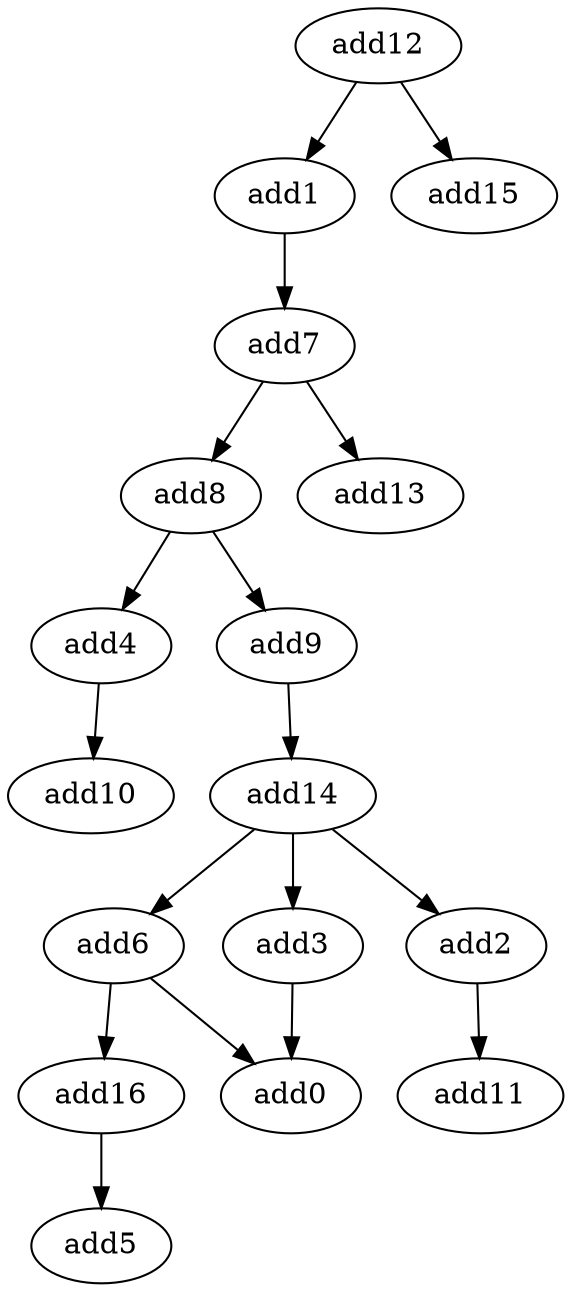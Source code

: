 strict digraph  {
add11 [opcode=add];
add12 [opcode=add];
add10 [opcode=add];
add16 [opcode=add];
add0 [opcode=add];
add14 [opcode=add];
add8 [opcode=add];
add7 [opcode=add];
add1 [opcode=add];
add6 [opcode=add];
add4 [opcode=add];
add15 [opcode=add];
add2 [opcode=add];
add9 [opcode=add];
add5 [opcode=add];
add13 [opcode=add];
add3 [opcode=add];
add12 -> add15;
add12 -> add1;
add16 -> add5;
add14 -> add6;
add14 -> add2;
add14 -> add3;
add8 -> add9;
add8 -> add4;
add7 -> add13;
add7 -> add8;
add1 -> add7;
add6 -> add16;
add6 -> add0;
add4 -> add10;
add2 -> add11;
add9 -> add14;
add3 -> add0;
}
